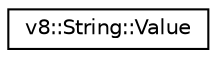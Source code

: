 digraph "Graphical Class Hierarchy"
{
  edge [fontname="Helvetica",fontsize="10",labelfontname="Helvetica",labelfontsize="10"];
  node [fontname="Helvetica",fontsize="10",shape=record];
  rankdir="LR";
  Node1 [label="v8::String::Value",height=0.2,width=0.4,color="black", fillcolor="white", style="filled",URL="$classv8_1_1String_1_1Value.html"];
}

